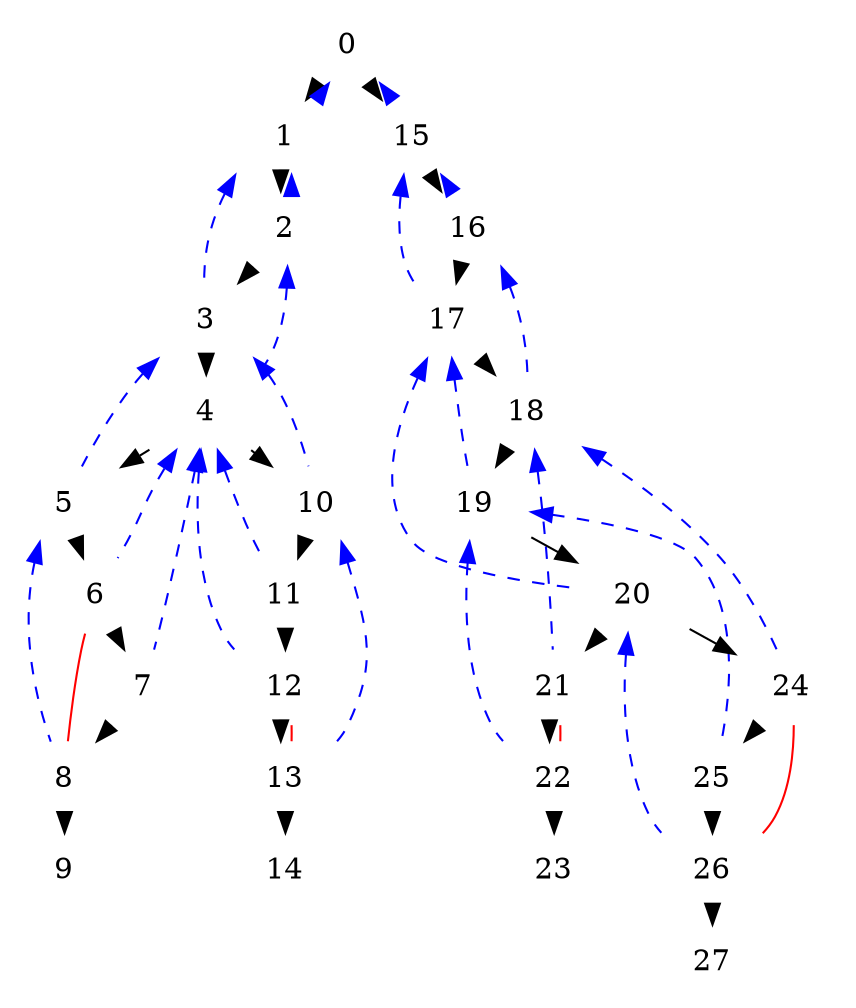 digraph G {
	nodesep = 0.1;
	ranksep = 0.1;
	node [shape=plaintext];
		0 [texlbl="\underline{0. $(\neg (\exists x[(P(x) \wedge Q(x))] \leftrightarrow (\exists x[P(x)] \wedge \exists x[Q(x)])))$ }"];
		1 [texlbl="\underline{1. $(\exists x[(P(x) \wedge Q(x))] \wedge (\neg (\exists x[P(x)] \wedge \exists x[Q(x)])))$ }"];
		2 [texlbl="\underline{2. $\exists x[(P(x) \wedge Q(x))]$ }"];
		3 [texlbl="\underline{3. $(\neg (\exists x[P(x)] \wedge \exists x[Q(x)]))$ }"];
		4 [texlbl="\underline{4. $(P(A) \wedge Q(A))$ }"];
		5 [texlbl="\underline{5. $(\neg \exists x[P(x)])$ }"];
		6 [texlbl="\underline{6. $P(A)$ }"];
		7 [texlbl="\underline{7. $Q(A)$ }"];
		8 [texlbl="\underline{8. $(\neg P(A))$ }"];
		9 [texlbl="\underline{9. $\bot$ }"];
		10 [texlbl="\underline{10. $(\neg \exists x[Q(x)])$ }"];
		11 [texlbl="\underline{11. $P(A)$ }"];
		12 [texlbl="\underline{12. $Q(A)$ }"];
		13 [texlbl="\underline{13. $(\neg Q(A))$ }"];
		14 [texlbl="\underline{14. $\bot$ }"];
		15 [texlbl="\underline{15. $((\neg \exists x[(P(x) \wedge Q(x))]) \wedge (\exists x[P(x)] \wedge \exists x[Q(x)]))$ }"];
		16 [texlbl="\underline{16. $(\neg \exists x[(P(x) \wedge Q(x))])$ }"];
		17 [texlbl="\underline{17. $(\exists x[P(x)] \wedge \exists x[Q(x)])$ }"];
		18 [texlbl="\underline{18. $(\neg (P(A) \wedge Q(A)))$ }"];
		19 [texlbl="\underline{19. $\exists x[P(x)]$ }"];
		20 [texlbl="\underline{20. $\exists x[Q(x)]$ }"];
		21 [texlbl="\underline{21. $(\neg P(A))$ }"];
		22 [texlbl="\underline{22. $P(A)$ }"];
		23 [texlbl="\underline{23. $\bot$ }"];
		24 [texlbl="\underline{24. $(\neg Q(A))$ }"];
		25 [texlbl="\underline{25. $P(A)$ }"];
		26 [texlbl="\underline{26. $Q(A)$ }"];
		27 [texlbl="\underline{27. $\bot$ }"];
	subgraph dir {
		0 -> 1;
		1 -> 2;
		2 -> 3;
		3 -> 4;
		4 -> 5;
		5 -> 6;
		6 -> 7;
		7 -> 8;
		8 -> 9;
		4 -> 10;
		10 -> 11;
		11 -> 12;
		12 -> 13;
		13 -> 14;
		0 -> 15;
		15 -> 16;
		16 -> 17;
		17 -> 18;
		18 -> 19;
		19 -> 20;
		20 -> 21;
		21 -> 22;
		22 -> 23;
		20 -> 24;
		24 -> 25;
		25 -> 26;
		26 -> 27;
	}
	subgraph ancestor {
		edge [dir=back, color=blue, style=dashed]
		0 -> 1;
		1 -> 2;
		1 -> 3;
		2 -> 4;
		3 -> 5;
		4 -> 6;
		4 -> 7;
		5 -> 8;
		3 -> 10;
		4 -> 11;
		4 -> 12;
		10 -> 13;
		0 -> 15;
		15 -> 16;
		15 -> 17;
		16 -> 18;
		17 -> 19;
		17 -> 20;
		18 -> 21;
		19 -> 22;
		18 -> 24;
		19 -> 25;
		20 -> 26;
	}
	subgraph undir {
		edge [dir=none, color=red]
		6 -> 8;
		12 -> 13;
		22 -> 21;
		26 -> 24;
	}
}
